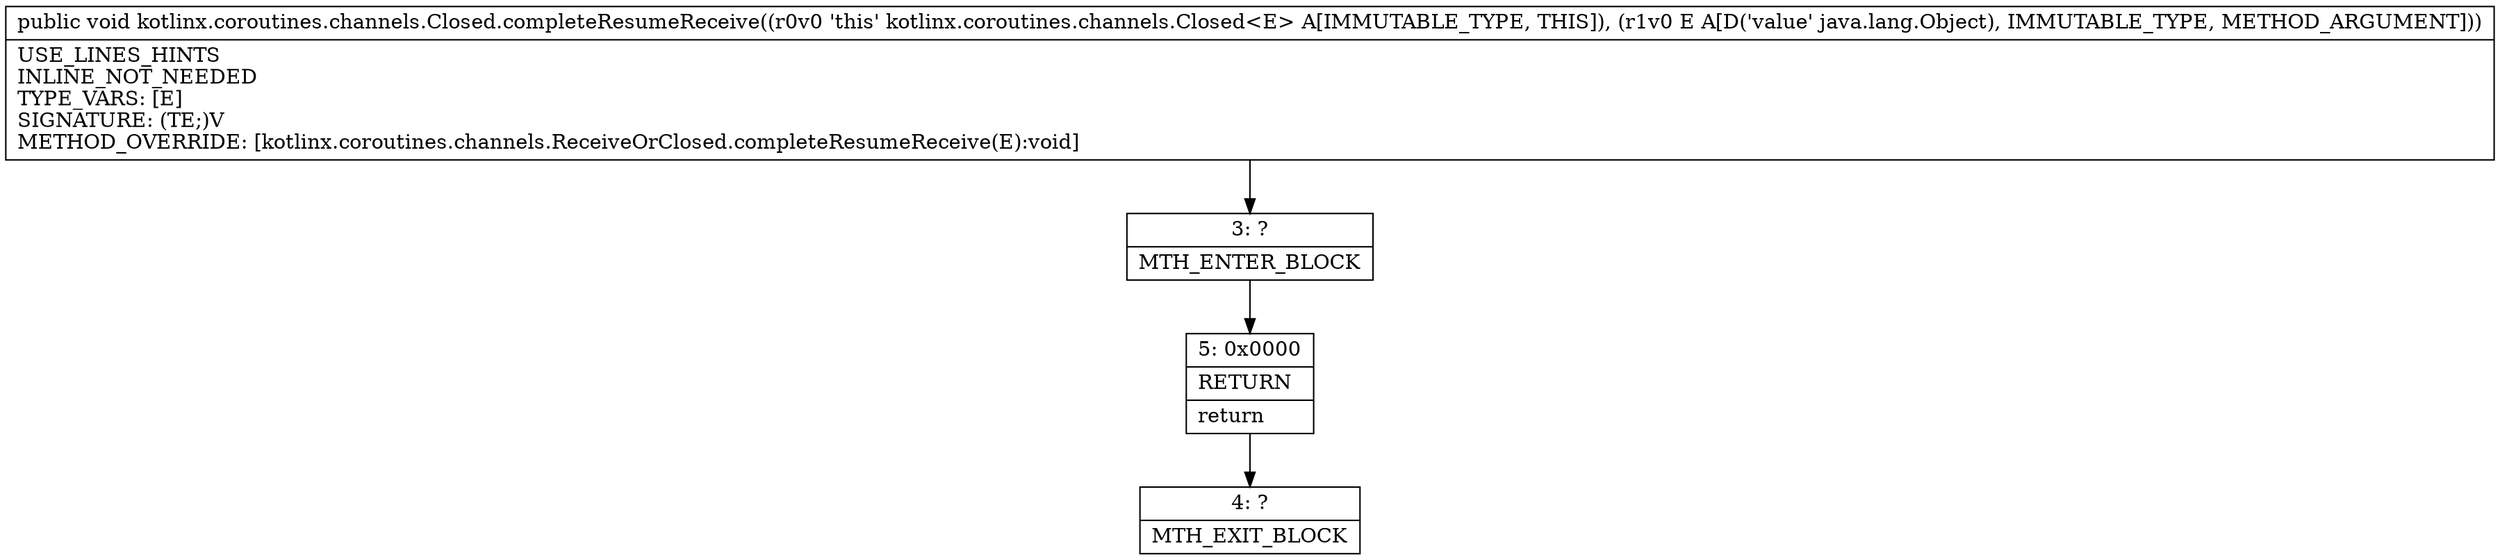 digraph "CFG forkotlinx.coroutines.channels.Closed.completeResumeReceive(Ljava\/lang\/Object;)V" {
Node_3 [shape=record,label="{3\:\ ?|MTH_ENTER_BLOCK\l}"];
Node_5 [shape=record,label="{5\:\ 0x0000|RETURN\l|return\l}"];
Node_4 [shape=record,label="{4\:\ ?|MTH_EXIT_BLOCK\l}"];
MethodNode[shape=record,label="{public void kotlinx.coroutines.channels.Closed.completeResumeReceive((r0v0 'this' kotlinx.coroutines.channels.Closed\<E\> A[IMMUTABLE_TYPE, THIS]), (r1v0 E A[D('value' java.lang.Object), IMMUTABLE_TYPE, METHOD_ARGUMENT]))  | USE_LINES_HINTS\lINLINE_NOT_NEEDED\lTYPE_VARS: [E]\lSIGNATURE: (TE;)V\lMETHOD_OVERRIDE: [kotlinx.coroutines.channels.ReceiveOrClosed.completeResumeReceive(E):void]\l}"];
MethodNode -> Node_3;Node_3 -> Node_5;
Node_5 -> Node_4;
}

